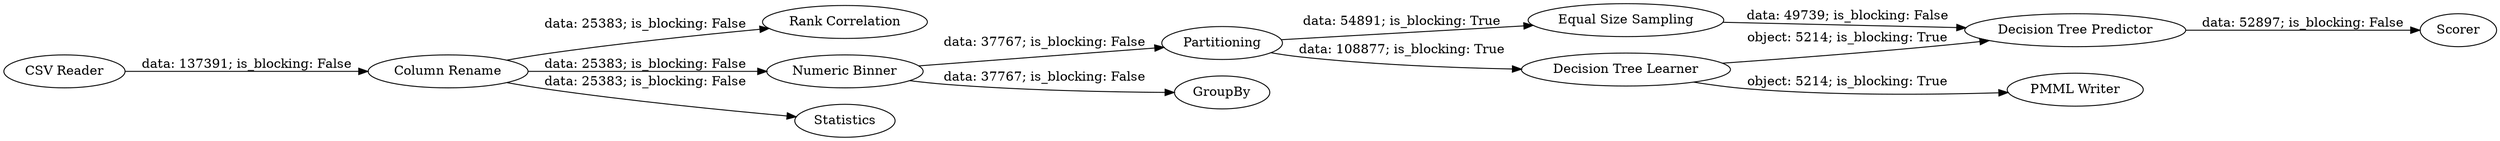 digraph {
	"7567825512059988119_13" [label="Rank Correlation"]
	"7567825512059988119_3" [label=Partitioning]
	"7567825512059988119_15" [label="Equal Size Sampling"]
	"7567825512059988119_18" [label="PMML Writer"]
	"7567825512059988119_8" [label="Column Rename"]
	"7567825512059988119_1" [label="CSV Reader"]
	"7567825512059988119_17" [label=Scorer]
	"1324263847381604125_12" [label=GroupBy]
	"7567825512059988119_16" [label="Decision Tree Predictor"]
	"7567825512059988119_14" [label="Decision Tree Learner"]
	"7567825512059988119_9" [label="Numeric Binner"]
	"7567825512059988119_7" [label=Statistics]
	"7567825512059988119_3" -> "7567825512059988119_14" [label="data: 108877; is_blocking: True"]
	"7567825512059988119_8" -> "7567825512059988119_13" [label="data: 25383; is_blocking: False"]
	"7567825512059988119_9" -> "7567825512059988119_3" [label="data: 37767; is_blocking: False"]
	"7567825512059988119_16" -> "7567825512059988119_17" [label="data: 52897; is_blocking: False"]
	"7567825512059988119_8" -> "7567825512059988119_7" [label="data: 25383; is_blocking: False"]
	"7567825512059988119_14" -> "7567825512059988119_16" [label="object: 5214; is_blocking: True"]
	"7567825512059988119_3" -> "7567825512059988119_15" [label="data: 54891; is_blocking: True"]
	"7567825512059988119_8" -> "7567825512059988119_9" [label="data: 25383; is_blocking: False"]
	"7567825512059988119_15" -> "7567825512059988119_16" [label="data: 49739; is_blocking: False"]
	"7567825512059988119_9" -> "1324263847381604125_12" [label="data: 37767; is_blocking: False"]
	"7567825512059988119_14" -> "7567825512059988119_18" [label="object: 5214; is_blocking: True"]
	"7567825512059988119_1" -> "7567825512059988119_8" [label="data: 137391; is_blocking: False"]
	rankdir=LR
}
